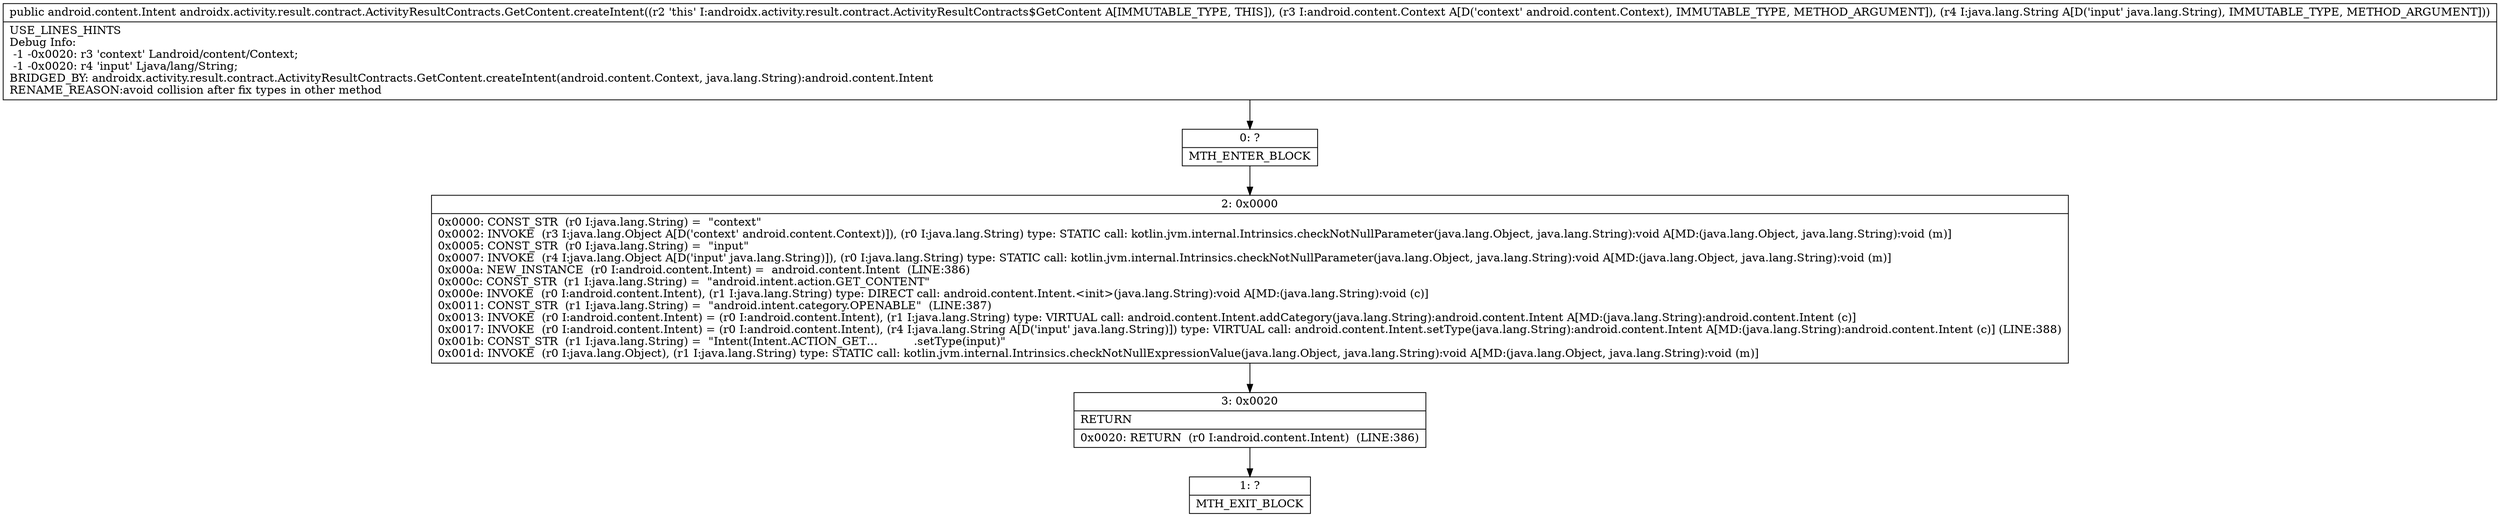 digraph "CFG forandroidx.activity.result.contract.ActivityResultContracts.GetContent.createIntent(Landroid\/content\/Context;Ljava\/lang\/String;)Landroid\/content\/Intent;" {
Node_0 [shape=record,label="{0\:\ ?|MTH_ENTER_BLOCK\l}"];
Node_2 [shape=record,label="{2\:\ 0x0000|0x0000: CONST_STR  (r0 I:java.lang.String) =  \"context\" \l0x0002: INVOKE  (r3 I:java.lang.Object A[D('context' android.content.Context)]), (r0 I:java.lang.String) type: STATIC call: kotlin.jvm.internal.Intrinsics.checkNotNullParameter(java.lang.Object, java.lang.String):void A[MD:(java.lang.Object, java.lang.String):void (m)]\l0x0005: CONST_STR  (r0 I:java.lang.String) =  \"input\" \l0x0007: INVOKE  (r4 I:java.lang.Object A[D('input' java.lang.String)]), (r0 I:java.lang.String) type: STATIC call: kotlin.jvm.internal.Intrinsics.checkNotNullParameter(java.lang.Object, java.lang.String):void A[MD:(java.lang.Object, java.lang.String):void (m)]\l0x000a: NEW_INSTANCE  (r0 I:android.content.Intent) =  android.content.Intent  (LINE:386)\l0x000c: CONST_STR  (r1 I:java.lang.String) =  \"android.intent.action.GET_CONTENT\" \l0x000e: INVOKE  (r0 I:android.content.Intent), (r1 I:java.lang.String) type: DIRECT call: android.content.Intent.\<init\>(java.lang.String):void A[MD:(java.lang.String):void (c)]\l0x0011: CONST_STR  (r1 I:java.lang.String) =  \"android.intent.category.OPENABLE\"  (LINE:387)\l0x0013: INVOKE  (r0 I:android.content.Intent) = (r0 I:android.content.Intent), (r1 I:java.lang.String) type: VIRTUAL call: android.content.Intent.addCategory(java.lang.String):android.content.Intent A[MD:(java.lang.String):android.content.Intent (c)]\l0x0017: INVOKE  (r0 I:android.content.Intent) = (r0 I:android.content.Intent), (r4 I:java.lang.String A[D('input' java.lang.String)]) type: VIRTUAL call: android.content.Intent.setType(java.lang.String):android.content.Intent A[MD:(java.lang.String):android.content.Intent (c)] (LINE:388)\l0x001b: CONST_STR  (r1 I:java.lang.String) =  \"Intent(Intent.ACTION_GET…          .setType(input)\" \l0x001d: INVOKE  (r0 I:java.lang.Object), (r1 I:java.lang.String) type: STATIC call: kotlin.jvm.internal.Intrinsics.checkNotNullExpressionValue(java.lang.Object, java.lang.String):void A[MD:(java.lang.Object, java.lang.String):void (m)]\l}"];
Node_3 [shape=record,label="{3\:\ 0x0020|RETURN\l|0x0020: RETURN  (r0 I:android.content.Intent)  (LINE:386)\l}"];
Node_1 [shape=record,label="{1\:\ ?|MTH_EXIT_BLOCK\l}"];
MethodNode[shape=record,label="{public android.content.Intent androidx.activity.result.contract.ActivityResultContracts.GetContent.createIntent((r2 'this' I:androidx.activity.result.contract.ActivityResultContracts$GetContent A[IMMUTABLE_TYPE, THIS]), (r3 I:android.content.Context A[D('context' android.content.Context), IMMUTABLE_TYPE, METHOD_ARGUMENT]), (r4 I:java.lang.String A[D('input' java.lang.String), IMMUTABLE_TYPE, METHOD_ARGUMENT]))  | USE_LINES_HINTS\lDebug Info:\l  \-1 \-0x0020: r3 'context' Landroid\/content\/Context;\l  \-1 \-0x0020: r4 'input' Ljava\/lang\/String;\lBRIDGED_BY: androidx.activity.result.contract.ActivityResultContracts.GetContent.createIntent(android.content.Context, java.lang.String):android.content.Intent\lRENAME_REASON:avoid collision after fix types in other method\l}"];
MethodNode -> Node_0;Node_0 -> Node_2;
Node_2 -> Node_3;
Node_3 -> Node_1;
}

